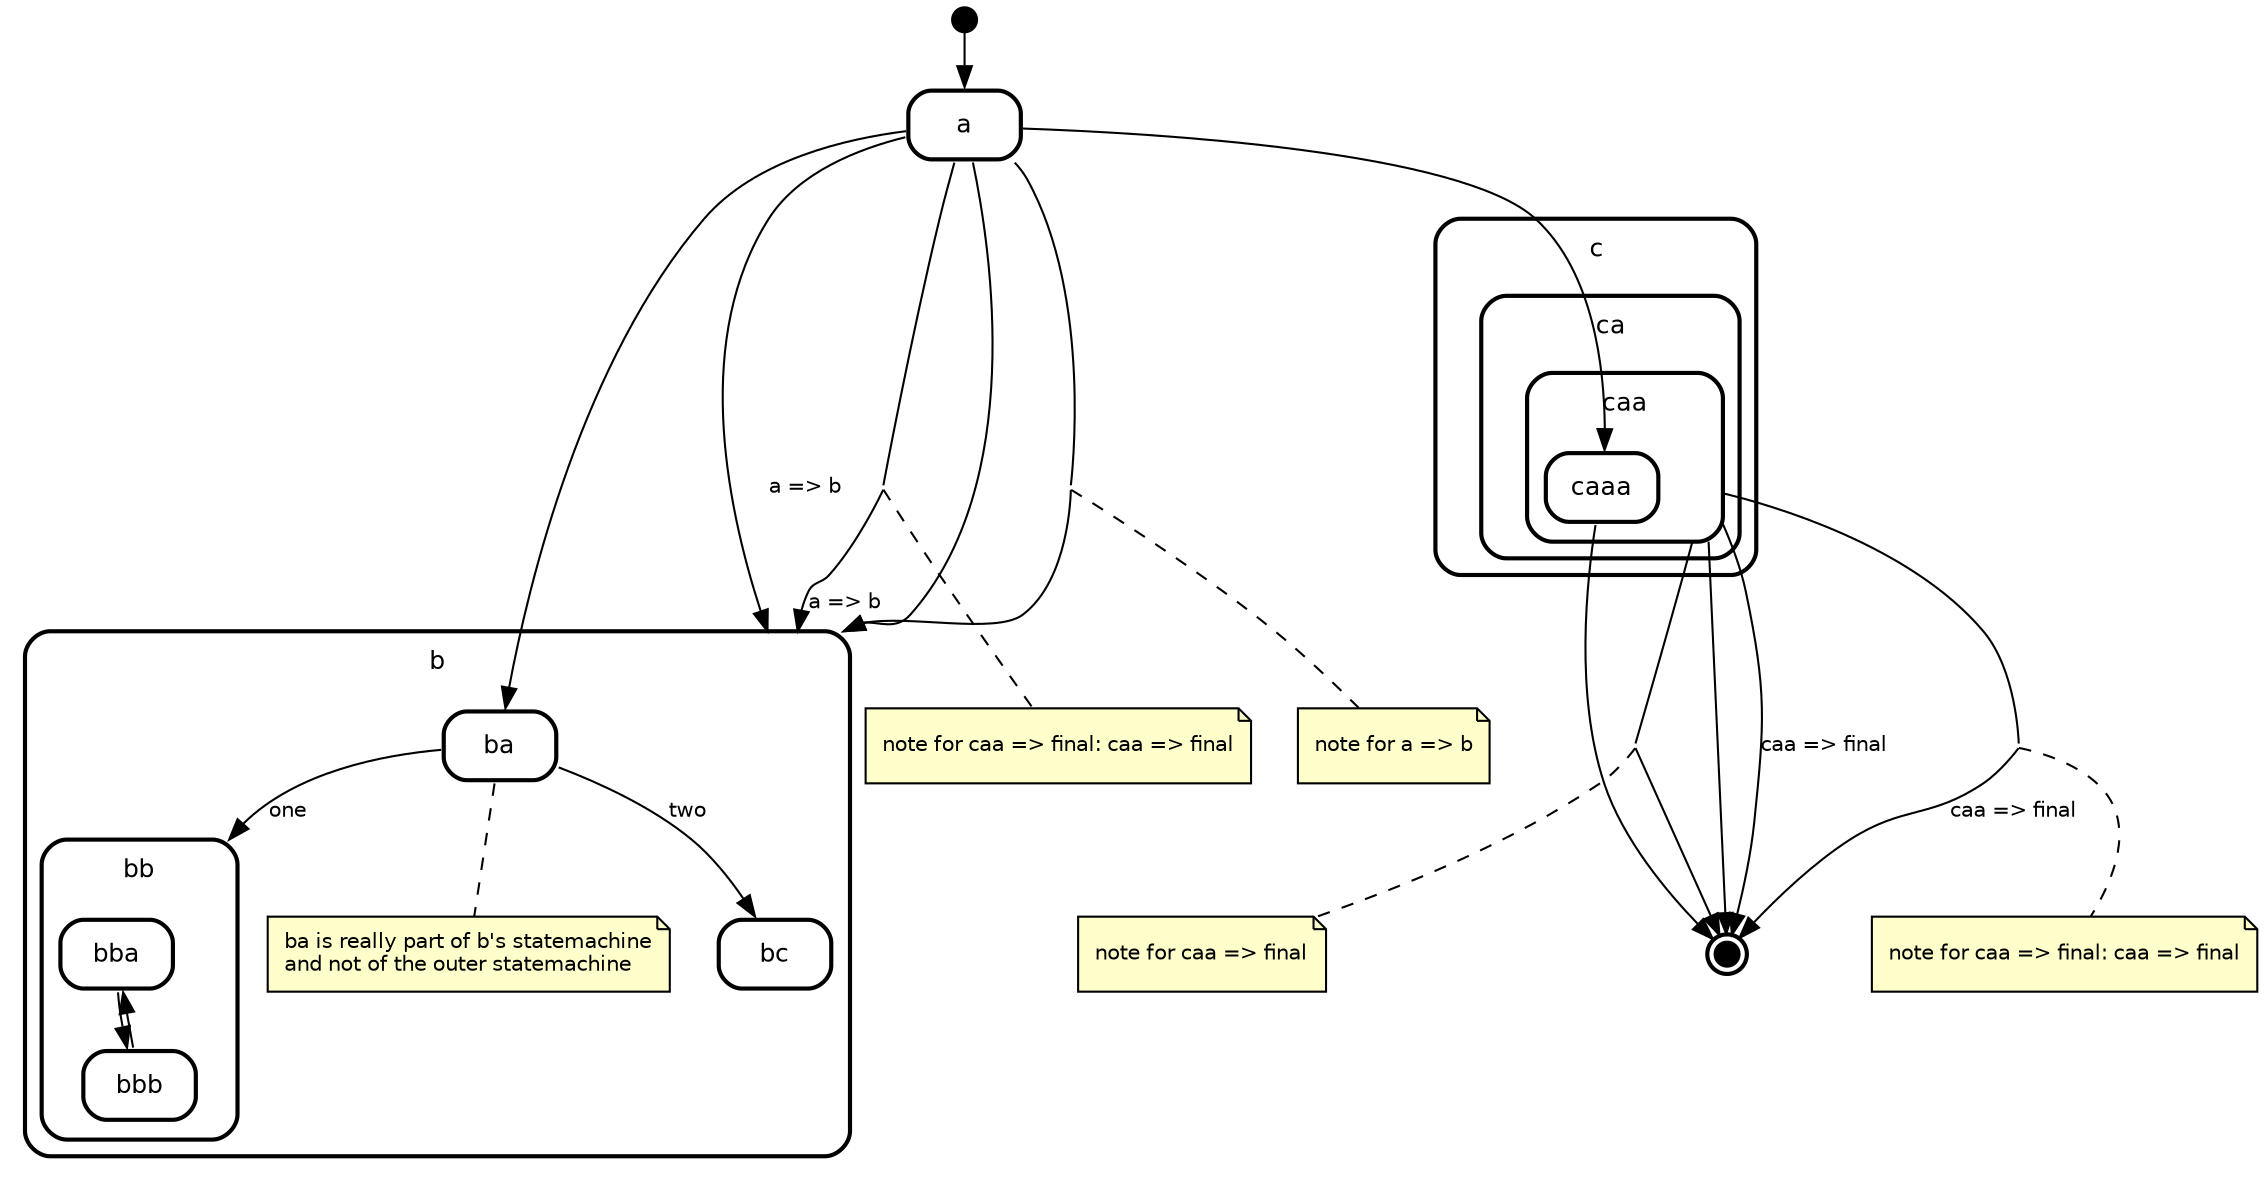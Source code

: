 digraph "state transitions" {
  fontname="Helvetica" fontsize=12 penwidth=2.0 splines=true ordering=out compound=true overlap=scale nodesep=0.3 ranksep=0.1
  node [shape=plaintext style=filled fillcolor="#FFFFFF01" fontname=Helvetica fontsize=12 penwidth=2.0]
  edge [fontname=Helvetica fontsize=10]

    "initial" [shape=circle style=filled fillcolor=black fixedsize=true height=0.15 label=""]
    "a" [margin=0 label= < 
      <table align="center" cellborder="0" border="2" style="rounded" width="48">
        <tr><td width="48" cellpadding="7">a</td></tr>
      </table>
    >]
    "final" [shape=circle style=filled fillcolor=black fixedsize=true height=0.15 peripheries=2 label=""]
    subgraph "cluster_b" {
      label= <
      <table cellborder="0" border="0">
        <tr><td>b</td></tr>
      </table>
      > style=rounded penwidth=2.0
      "b" [shape=point style=invis margin=0 width=0 height=0 fixedsize=true]
        "ba" [margin=0 label= < 
      <table align="center" cellborder="0" border="2" style="rounded" width="48">
        <tr><td width="48" cellpadding="7">ba</td></tr>
      </table>
    >]
    "bc" [margin=0 label= < 
      <table align="center" cellborder="0" border="2" style="rounded" width="48">
        <tr><td width="48" cellpadding="7">bc</td></tr>
      </table>
    >]
    subgraph "cluster_bb" {
      label= <
      <table cellborder="0" border="0">
        <tr><td>bb</td></tr>
      </table>
      > style=rounded penwidth=2.0
      "bb" [shape=point style=invis margin=0 width=0 height=0 fixedsize=true]
        "bba" [margin=0 label= < 
      <table align="center" cellborder="0" border="2" style="rounded" width="48">
        <tr><td width="48" cellpadding="7">bba</td></tr>
      </table>
    >]
    "bbb" [margin=0 label= < 
      <table align="center" cellborder="0" border="2" style="rounded" width="48">
        <tr><td width="48" cellpadding="7">bbb</td></tr>
      </table>
    >]
  
    }
      "note_ba" [color=black fontcolor=black label="ba is really part of b's statemachine\land not of the outer statemachine\l" shape=note fontsize=10 fillcolor="#ffffcc" penwidth=1.0]
      "ba" -> "note_ba" [style=dashed arrowtail=none arrowhead=none]
  
    }
    subgraph "cluster_c" {
      label= <
      <table cellborder="0" border="0">
        <tr><td>c</td></tr>
      </table>
      > style=rounded penwidth=2.0
      "c" [shape=point style=invis margin=0 width=0 height=0 fixedsize=true]
        subgraph "cluster_ca" {
      label= <
      <table cellborder="0" border="0">
        <tr><td>ca</td></tr>
      </table>
      > style=rounded penwidth=2.0
      "ca" [shape=point style=invis margin=0 width=0 height=0 fixedsize=true]
        subgraph "cluster_caa" {
      label= <
      <table cellborder="0" border="0">
        <tr><td>caa</td></tr>
      </table>
      > style=rounded penwidth=2.0
      "caa" [shape=point style=invis margin=0 width=0 height=0 fixedsize=true]
        "caaa" [margin=0 label= < 
      <table align="center" cellborder="0" border="2" style="rounded" width="48">
        <tr><td width="48" cellpadding="7">caaa</td></tr>
      </table>
    >]
  
    }
  
    }
  
    }

    "a" -> "caaa" [label=" "]
    "initial" -> "a" [label=" "]
    "a" -> "ba" [label=" "]
    "a" -> "b" [label=" " lhead="cluster_b"]
      "i_note_tr_a_b_5" [shape=point style=invis margin=0 width=0 height=0 fixedsize=true]
      "a" -> "i_note_tr_a_b_5" [arrowhead=none]
      "i_note_tr_a_b_5" -> "b" [label=" " lhead="cluster_b"]
      "i_note_tr_a_b_5" -> "note_tr_a_b_5" [style=dashed arrowtail=none arrowhead=none weight=0]
      "note_tr_a_b_5" [label="note for a => b\l" shape=note fontsize=10 color=black fontcolor=black fillcolor="#ffffcc" penwidth=1.0]
    "a" -> "b" [label="a => b   \l" lhead="cluster_b"]
      "i_note_tr_a_b_7" [shape=point style=invis margin=0 width=0 height=0 fixedsize=true]
      "a" -> "i_note_tr_a_b_7" [arrowhead=none]
      "i_note_tr_a_b_7" -> "b" [label="a => b   \l" lhead="cluster_b"]
      "i_note_tr_a_b_7" -> "note_tr_a_b_7" [style=dashed arrowtail=none arrowhead=none weight=0]
      "note_tr_a_b_7" [label="note for caa => final: caa => final\l" shape=note fontsize=10 color=black fontcolor=black fillcolor="#ffffcc" penwidth=1.0]
    "caa" -> "final" [label=" " ltail="cluster_caa"]
      "i_note_tr_caa_final_9" [shape=point style=invis margin=0 width=0 height=0 fixedsize=true]
      "caa" -> "i_note_tr_caa_final_9" [arrowhead=none ltail="cluster_caa"]
      "i_note_tr_caa_final_9" -> "final" [label=" "]
      "i_note_tr_caa_final_9" -> "note_tr_caa_final_9" [style=dashed arrowtail=none arrowhead=none weight=0]
      "note_tr_caa_final_9" [label="note for caa => final\l" shape=note fontsize=10 color=black fontcolor=black fillcolor="#ffffcc" penwidth=1.0]
    "caa" -> "final" [label="caa => final   \l" ltail="cluster_caa"]
      "i_note_tr_caa_final_11" [shape=point style=invis margin=0 width=0 height=0 fixedsize=true]
      "caa" -> "i_note_tr_caa_final_11" [arrowhead=none ltail="cluster_caa"]
      "i_note_tr_caa_final_11" -> "final" [label="caa => final   \l"]
      "i_note_tr_caa_final_11" -> "note_tr_caa_final_11" [style=dashed arrowtail=none arrowhead=none weight=0]
      "note_tr_caa_final_11" [label="note for caa => final: caa => final\l" shape=note fontsize=10 color=black fontcolor=black fillcolor="#ffffcc" penwidth=1.0]
    "ba" -> "bb" [label="one   \l" lhead="cluster_bb"]
    "ba" -> "bc" [label="two   \l"]
    "bba" -> "bbb" [label=" "]
    "bbb" -> "bba" [label=" "]
    "caaa" -> "final" [label=" "]
}
